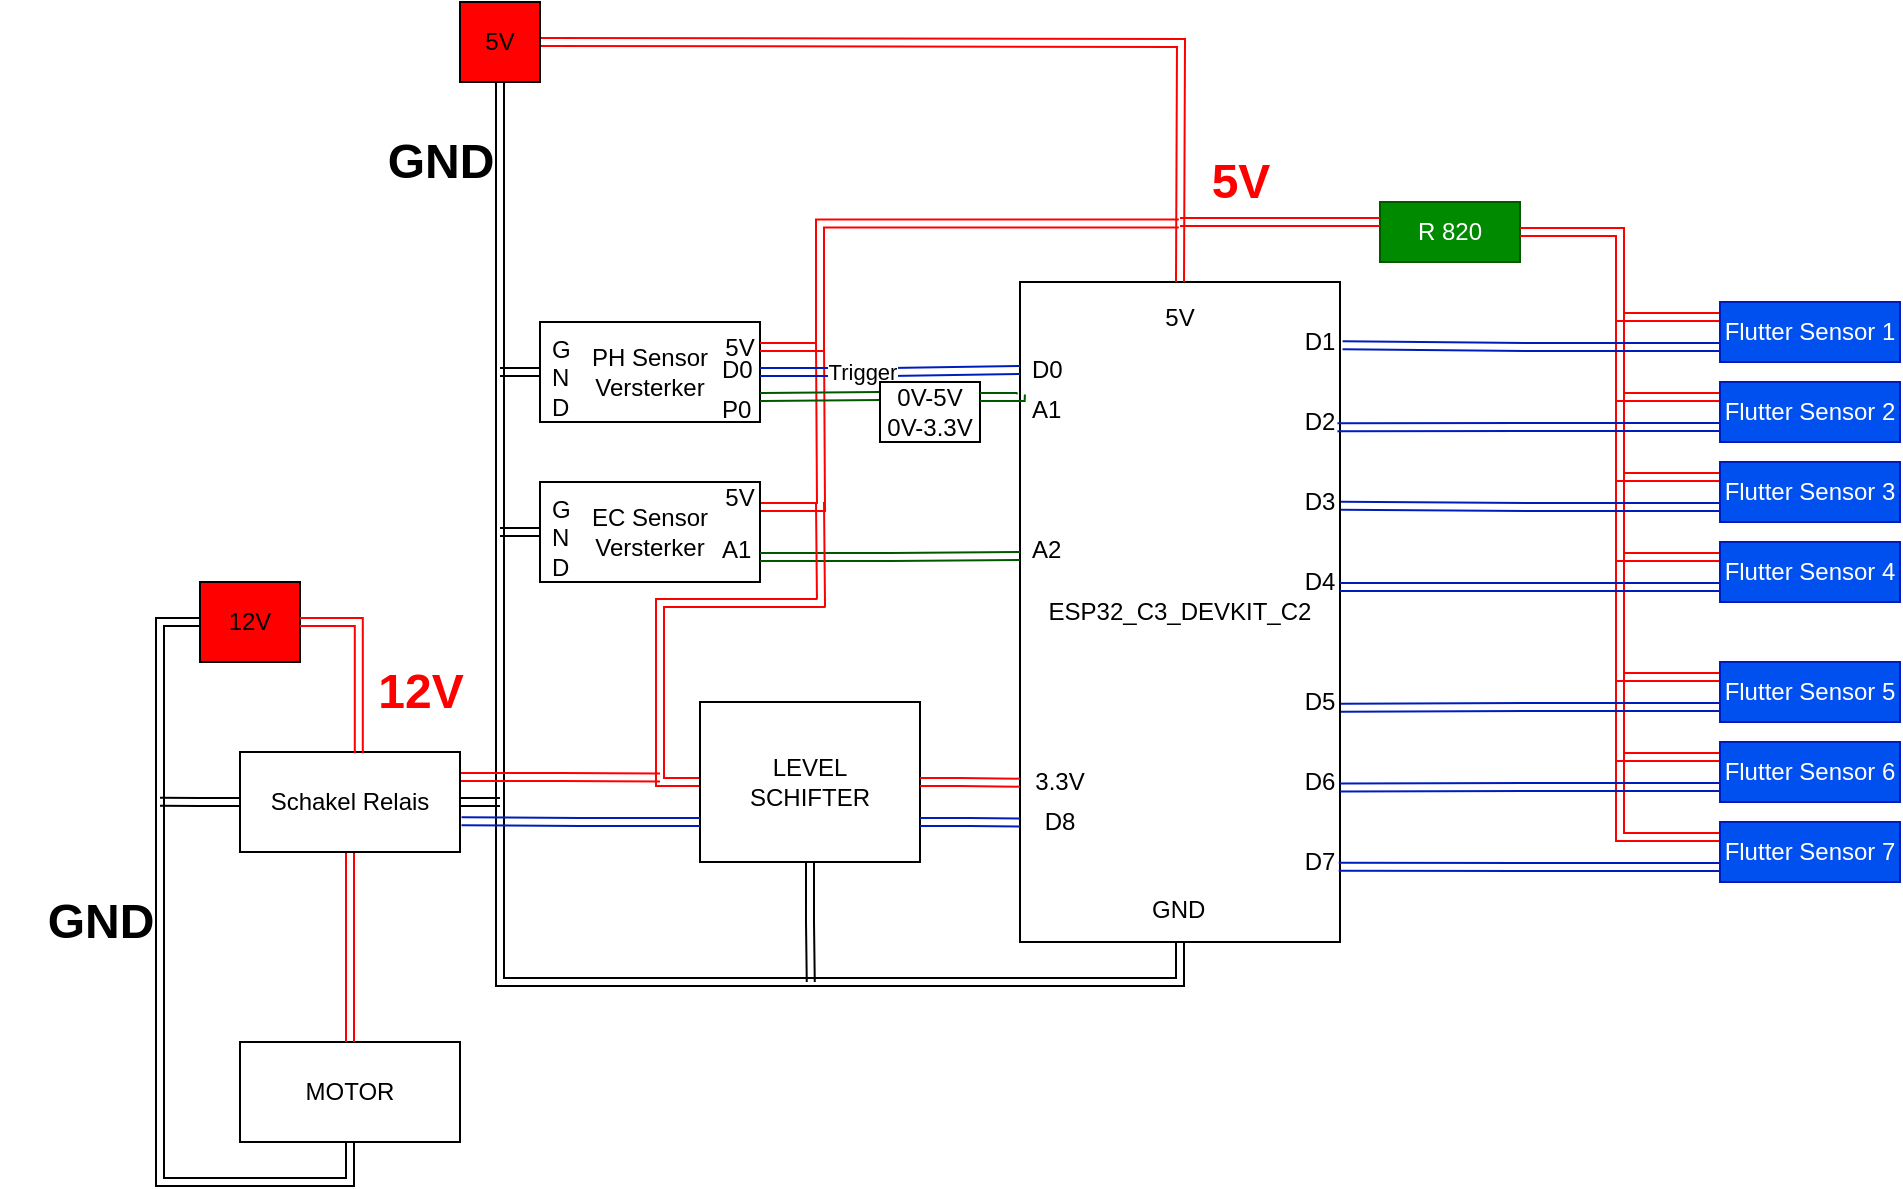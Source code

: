 <mxfile version="24.7.17">
  <diagram name="Pagina-1" id="FTkDus6LmI__mnNcwHTE">
    <mxGraphModel dx="2739" dy="1029" grid="1" gridSize="10" guides="1" tooltips="1" connect="1" arrows="1" fold="1" page="1" pageScale="1" pageWidth="827" pageHeight="1169" math="0" shadow="0">
      <root>
        <mxCell id="0" />
        <mxCell id="1" parent="0" />
        <mxCell id="SRVCZ6UlInMh2GYLfJY8-57" style="edgeStyle=orthogonalEdgeStyle;rounded=0;orthogonalLoop=1;jettySize=auto;html=1;exitX=1;exitY=0.5;exitDx=0;exitDy=0;entryX=0;entryY=0.25;entryDx=0;entryDy=0;shape=link;strokeColor=#ff0000;" edge="1" parent="1" source="SRVCZ6UlInMh2GYLfJY8-30" target="SRVCZ6UlInMh2GYLfJY8-31">
          <mxGeometry relative="1" as="geometry" />
        </mxCell>
        <mxCell id="SRVCZ6UlInMh2GYLfJY8-30" value="R 820" style="html=1;whiteSpace=wrap;fillColor=#008a00;strokeColor=#005700;fontColor=#ffffff;" vertex="1" parent="1">
          <mxGeometry x="500" y="140" width="70" height="30" as="geometry" />
        </mxCell>
        <mxCell id="SRVCZ6UlInMh2GYLfJY8-31" value="Flutter Sensor 1" style="html=1;whiteSpace=wrap;fillColor=#0050ef;fontColor=#ffffff;strokeColor=#001DBC;" vertex="1" parent="1">
          <mxGeometry x="670" y="190" width="90" height="30" as="geometry" />
        </mxCell>
        <mxCell id="SRVCZ6UlInMh2GYLfJY8-65" style="edgeStyle=orthogonalEdgeStyle;rounded=0;orthogonalLoop=1;jettySize=auto;html=1;exitX=0;exitY=0.25;exitDx=0;exitDy=0;entryX=1;entryY=0.5;entryDx=0;entryDy=0;shape=link;strokeColor=#ff0000;" edge="1" parent="1" source="SRVCZ6UlInMh2GYLfJY8-32" target="SRVCZ6UlInMh2GYLfJY8-30">
          <mxGeometry relative="1" as="geometry" />
        </mxCell>
        <mxCell id="SRVCZ6UlInMh2GYLfJY8-32" value="Flutter Sensor 2" style="html=1;whiteSpace=wrap;fillColor=#0050ef;fontColor=#ffffff;strokeColor=#001DBC;" vertex="1" parent="1">
          <mxGeometry x="670" y="230" width="90" height="30" as="geometry" />
        </mxCell>
        <mxCell id="SRVCZ6UlInMh2GYLfJY8-60" style="edgeStyle=orthogonalEdgeStyle;rounded=0;orthogonalLoop=1;jettySize=auto;html=1;entryX=1;entryY=0.5;entryDx=0;entryDy=0;shape=link;strokeColor=#ff0000;exitX=0;exitY=0.25;exitDx=0;exitDy=0;" edge="1" parent="1" source="SRVCZ6UlInMh2GYLfJY8-33" target="SRVCZ6UlInMh2GYLfJY8-30">
          <mxGeometry relative="1" as="geometry" />
        </mxCell>
        <mxCell id="SRVCZ6UlInMh2GYLfJY8-33" value="Flutter Sensor 3" style="html=1;whiteSpace=wrap;fillColor=#0050ef;fontColor=#ffffff;strokeColor=#001DBC;" vertex="1" parent="1">
          <mxGeometry x="670" y="270" width="90" height="30" as="geometry" />
        </mxCell>
        <mxCell id="SRVCZ6UlInMh2GYLfJY8-61" style="edgeStyle=orthogonalEdgeStyle;rounded=0;orthogonalLoop=1;jettySize=auto;html=1;entryX=1;entryY=0.5;entryDx=0;entryDy=0;shape=link;strokeColor=#ff0000;exitX=0;exitY=0.25;exitDx=0;exitDy=0;" edge="1" parent="1" source="SRVCZ6UlInMh2GYLfJY8-34" target="SRVCZ6UlInMh2GYLfJY8-30">
          <mxGeometry relative="1" as="geometry" />
        </mxCell>
        <mxCell id="SRVCZ6UlInMh2GYLfJY8-34" value="Flutter Sensor 4" style="html=1;whiteSpace=wrap;fillColor=#0050ef;fontColor=#ffffff;strokeColor=#001DBC;" vertex="1" parent="1">
          <mxGeometry x="670" y="310" width="90" height="30" as="geometry" />
        </mxCell>
        <mxCell id="SRVCZ6UlInMh2GYLfJY8-62" style="edgeStyle=orthogonalEdgeStyle;rounded=0;orthogonalLoop=1;jettySize=auto;html=1;entryX=1;entryY=0.5;entryDx=0;entryDy=0;shape=link;strokeColor=#ff0000;exitX=0;exitY=0.25;exitDx=0;exitDy=0;" edge="1" parent="1" source="SRVCZ6UlInMh2GYLfJY8-35" target="SRVCZ6UlInMh2GYLfJY8-30">
          <mxGeometry relative="1" as="geometry" />
        </mxCell>
        <mxCell id="SRVCZ6UlInMh2GYLfJY8-35" value="Flutter Sensor 5" style="html=1;whiteSpace=wrap;fillColor=#0050ef;fontColor=#ffffff;strokeColor=#001DBC;" vertex="1" parent="1">
          <mxGeometry x="670" y="370" width="90" height="30" as="geometry" />
        </mxCell>
        <mxCell id="SRVCZ6UlInMh2GYLfJY8-63" style="edgeStyle=orthogonalEdgeStyle;rounded=0;orthogonalLoop=1;jettySize=auto;html=1;entryX=1;entryY=0.5;entryDx=0;entryDy=0;shape=link;strokeColor=#ff0000;exitX=0;exitY=0.25;exitDx=0;exitDy=0;" edge="1" parent="1" source="SRVCZ6UlInMh2GYLfJY8-36" target="SRVCZ6UlInMh2GYLfJY8-30">
          <mxGeometry relative="1" as="geometry" />
        </mxCell>
        <mxCell id="SRVCZ6UlInMh2GYLfJY8-36" value="Flutter Sensor 6" style="html=1;whiteSpace=wrap;fillColor=#0050ef;fontColor=#ffffff;strokeColor=#001DBC;" vertex="1" parent="1">
          <mxGeometry x="670" y="410" width="90" height="30" as="geometry" />
        </mxCell>
        <mxCell id="SRVCZ6UlInMh2GYLfJY8-64" style="edgeStyle=orthogonalEdgeStyle;rounded=0;orthogonalLoop=1;jettySize=auto;html=1;entryX=1;entryY=0.5;entryDx=0;entryDy=0;shape=link;strokeColor=#ff0000;exitX=0;exitY=0.25;exitDx=0;exitDy=0;" edge="1" parent="1" source="SRVCZ6UlInMh2GYLfJY8-37" target="SRVCZ6UlInMh2GYLfJY8-30">
          <mxGeometry relative="1" as="geometry" />
        </mxCell>
        <mxCell id="SRVCZ6UlInMh2GYLfJY8-37" value="Flutter Sensor 7" style="html=1;whiteSpace=wrap;fillColor=#0050ef;fontColor=#ffffff;strokeColor=#001DBC;" vertex="1" parent="1">
          <mxGeometry x="670" y="450" width="90" height="30" as="geometry" />
        </mxCell>
        <mxCell id="SRVCZ6UlInMh2GYLfJY8-38" value="ESP32_C3_DEVKIT_C2" style="html=1;whiteSpace=wrap;" vertex="1" parent="1">
          <mxGeometry x="320" y="180" width="160" height="330" as="geometry" />
        </mxCell>
        <mxCell id="SRVCZ6UlInMh2GYLfJY8-52" value="" style="edgeStyle=orthogonalEdgeStyle;rounded=0;orthogonalLoop=1;jettySize=auto;exitX=1;exitY=0.25;exitDx=0;exitDy=0;strokeColor=#ff0000;html=1;shape=link;" edge="1" parent="1">
          <mxGeometry relative="1" as="geometry">
            <mxPoint x="80" y="60" as="sourcePoint" />
            <mxPoint x="400" y="180" as="targetPoint" />
          </mxGeometry>
        </mxCell>
        <mxCell id="SRVCZ6UlInMh2GYLfJY8-93" style="edgeStyle=orthogonalEdgeStyle;rounded=0;orthogonalLoop=1;jettySize=auto;html=1;exitX=0.5;exitY=1;exitDx=0;exitDy=0;entryX=0.5;entryY=1;entryDx=0;entryDy=0;shape=link;" edge="1" parent="1" source="SRVCZ6UlInMh2GYLfJY8-45" target="SRVCZ6UlInMh2GYLfJY8-38">
          <mxGeometry relative="1" as="geometry" />
        </mxCell>
        <mxCell id="SRVCZ6UlInMh2GYLfJY8-45" value="5V" style="html=1;whiteSpace=wrap;fillColor=#ff0101;" vertex="1" parent="1">
          <mxGeometry x="40" y="40" width="40" height="40" as="geometry" />
        </mxCell>
        <mxCell id="SRVCZ6UlInMh2GYLfJY8-138" style="edgeStyle=orthogonalEdgeStyle;rounded=0;orthogonalLoop=1;jettySize=auto;html=1;entryX=0.5;entryY=1;entryDx=0;entryDy=0;shape=link;" edge="1" parent="1" source="SRVCZ6UlInMh2GYLfJY8-48" target="SRVCZ6UlInMh2GYLfJY8-124">
          <mxGeometry relative="1" as="geometry">
            <Array as="points">
              <mxPoint x="-110" y="350" />
              <mxPoint x="-110" y="630" />
              <mxPoint x="-15" y="630" />
            </Array>
          </mxGeometry>
        </mxCell>
        <mxCell id="SRVCZ6UlInMh2GYLfJY8-48" value="12V" style="html=1;whiteSpace=wrap;fillColor=#ff0000;" vertex="1" parent="1">
          <mxGeometry x="-90" y="330" width="50" height="40" as="geometry" />
        </mxCell>
        <mxCell id="SRVCZ6UlInMh2GYLfJY8-49" value="5V&lt;div&gt;&lt;br&gt;&lt;/div&gt;" style="text;html=1;align=center;verticalAlign=middle;whiteSpace=wrap;rounded=0;" vertex="1" parent="1">
          <mxGeometry x="370" y="190" width="60" height="30" as="geometry" />
        </mxCell>
        <mxCell id="SRVCZ6UlInMh2GYLfJY8-54" value="&lt;font color=&quot;#ff0000&quot;&gt;5V&lt;/font&gt;" style="text;strokeColor=none;fillColor=none;html=1;fontSize=24;fontStyle=1;verticalAlign=middle;align=center;" vertex="1" parent="1">
          <mxGeometry x="380" y="110" width="100" height="40" as="geometry" />
        </mxCell>
        <mxCell id="SRVCZ6UlInMh2GYLfJY8-56" value="" style="endArrow=classic;html=1;rounded=0;entryX=0;entryY=0.333;entryDx=0;entryDy=0;entryPerimeter=0;fontColor=#ff0000;strokeColor=#ff0000;shape=link;" edge="1" parent="1" target="SRVCZ6UlInMh2GYLfJY8-30">
          <mxGeometry width="50" height="50" relative="1" as="geometry">
            <mxPoint x="400" y="150" as="sourcePoint" />
            <mxPoint x="420" y="90" as="targetPoint" />
            <Array as="points">
              <mxPoint x="400" y="150" />
            </Array>
          </mxGeometry>
        </mxCell>
        <mxCell id="SRVCZ6UlInMh2GYLfJY8-67" style="edgeStyle=orthogonalEdgeStyle;rounded=0;orthogonalLoop=1;jettySize=auto;html=1;exitX=0;exitY=0.75;exitDx=0;exitDy=0;entryX=1.008;entryY=0.096;entryDx=0;entryDy=0;entryPerimeter=0;shape=link;fillColor=#0050ef;strokeColor=#001DBC;" edge="1" parent="1" source="SRVCZ6UlInMh2GYLfJY8-31" target="SRVCZ6UlInMh2GYLfJY8-38">
          <mxGeometry relative="1" as="geometry" />
        </mxCell>
        <mxCell id="SRVCZ6UlInMh2GYLfJY8-69" style="edgeStyle=orthogonalEdgeStyle;rounded=0;orthogonalLoop=1;jettySize=auto;html=1;exitX=0;exitY=0.75;exitDx=0;exitDy=0;entryX=1.003;entryY=0.339;entryDx=0;entryDy=0;entryPerimeter=0;shape=link;fillColor=#0050ef;strokeColor=#001DBC;" edge="1" parent="1" source="SRVCZ6UlInMh2GYLfJY8-33" target="SRVCZ6UlInMh2GYLfJY8-38">
          <mxGeometry relative="1" as="geometry" />
        </mxCell>
        <mxCell id="SRVCZ6UlInMh2GYLfJY8-70" style="edgeStyle=orthogonalEdgeStyle;rounded=0;orthogonalLoop=1;jettySize=auto;html=1;exitX=0;exitY=0.75;exitDx=0;exitDy=0;shape=link;fillColor=#0050ef;strokeColor=#001DBC;" edge="1" parent="1" source="SRVCZ6UlInMh2GYLfJY8-34" target="SRVCZ6UlInMh2GYLfJY8-38">
          <mxGeometry relative="1" as="geometry">
            <Array as="points">
              <mxPoint x="530" y="332" />
              <mxPoint x="530" y="332" />
            </Array>
          </mxGeometry>
        </mxCell>
        <mxCell id="SRVCZ6UlInMh2GYLfJY8-71" style="edgeStyle=orthogonalEdgeStyle;rounded=0;orthogonalLoop=1;jettySize=auto;html=1;exitX=0;exitY=0.75;exitDx=0;exitDy=0;entryX=1.003;entryY=0.645;entryDx=0;entryDy=0;entryPerimeter=0;shape=link;fillColor=#0050ef;strokeColor=#001DBC;" edge="1" parent="1" source="SRVCZ6UlInMh2GYLfJY8-35" target="SRVCZ6UlInMh2GYLfJY8-38">
          <mxGeometry relative="1" as="geometry" />
        </mxCell>
        <mxCell id="SRVCZ6UlInMh2GYLfJY8-72" style="edgeStyle=orthogonalEdgeStyle;rounded=0;orthogonalLoop=1;jettySize=auto;html=1;exitX=0;exitY=0.75;exitDx=0;exitDy=0;entryX=1;entryY=0.766;entryDx=0;entryDy=0;entryPerimeter=0;shape=link;fillColor=#0050ef;strokeColor=#001DBC;" edge="1" parent="1" source="SRVCZ6UlInMh2GYLfJY8-36" target="SRVCZ6UlInMh2GYLfJY8-38">
          <mxGeometry relative="1" as="geometry" />
        </mxCell>
        <mxCell id="SRVCZ6UlInMh2GYLfJY8-75" style="edgeStyle=orthogonalEdgeStyle;rounded=0;orthogonalLoop=1;jettySize=auto;html=1;exitX=0;exitY=0.75;exitDx=0;exitDy=0;entryX=0.992;entryY=0.22;entryDx=0;entryDy=0;entryPerimeter=0;shape=link;fillColor=#0050ef;strokeColor=#001DBC;" edge="1" parent="1" source="SRVCZ6UlInMh2GYLfJY8-32" target="SRVCZ6UlInMh2GYLfJY8-38">
          <mxGeometry relative="1" as="geometry" />
        </mxCell>
        <mxCell id="SRVCZ6UlInMh2GYLfJY8-77" style="edgeStyle=orthogonalEdgeStyle;rounded=0;orthogonalLoop=1;jettySize=auto;html=1;exitX=0;exitY=0.75;exitDx=0;exitDy=0;entryX=0.996;entryY=0.886;entryDx=0;entryDy=0;entryPerimeter=0;shape=link;fillColor=#0050ef;strokeColor=#001DBC;" edge="1" parent="1" source="SRVCZ6UlInMh2GYLfJY8-37" target="SRVCZ6UlInMh2GYLfJY8-38">
          <mxGeometry relative="1" as="geometry" />
        </mxCell>
        <mxCell id="SRVCZ6UlInMh2GYLfJY8-78" value="D1" style="text;html=1;align=center;verticalAlign=middle;whiteSpace=wrap;rounded=0;" vertex="1" parent="1">
          <mxGeometry x="450" y="200" width="40" height="20" as="geometry" />
        </mxCell>
        <mxCell id="SRVCZ6UlInMh2GYLfJY8-79" value="D2" style="text;html=1;align=center;verticalAlign=middle;whiteSpace=wrap;rounded=0;" vertex="1" parent="1">
          <mxGeometry x="450" y="240" width="40" height="20" as="geometry" />
        </mxCell>
        <mxCell id="SRVCZ6UlInMh2GYLfJY8-80" value="D3" style="text;html=1;align=center;verticalAlign=middle;whiteSpace=wrap;rounded=0;" vertex="1" parent="1">
          <mxGeometry x="450" y="280" width="40" height="20" as="geometry" />
        </mxCell>
        <mxCell id="SRVCZ6UlInMh2GYLfJY8-81" value="D4" style="text;html=1;align=center;verticalAlign=middle;whiteSpace=wrap;rounded=0;" vertex="1" parent="1">
          <mxGeometry x="450" y="320" width="40" height="20" as="geometry" />
        </mxCell>
        <mxCell id="SRVCZ6UlInMh2GYLfJY8-82" value="D5" style="text;html=1;align=center;verticalAlign=middle;whiteSpace=wrap;rounded=0;" vertex="1" parent="1">
          <mxGeometry x="450" y="380" width="40" height="20" as="geometry" />
        </mxCell>
        <mxCell id="SRVCZ6UlInMh2GYLfJY8-83" value="D6" style="text;html=1;align=center;verticalAlign=middle;whiteSpace=wrap;rounded=0;" vertex="1" parent="1">
          <mxGeometry x="450" y="420" width="40" height="20" as="geometry" />
        </mxCell>
        <mxCell id="SRVCZ6UlInMh2GYLfJY8-84" value="D7" style="text;html=1;align=center;verticalAlign=middle;whiteSpace=wrap;rounded=0;" vertex="1" parent="1">
          <mxGeometry x="450" y="460" width="40" height="20" as="geometry" />
        </mxCell>
        <mxCell id="SRVCZ6UlInMh2GYLfJY8-99" style="edgeStyle=orthogonalEdgeStyle;rounded=0;orthogonalLoop=1;jettySize=auto;html=1;exitX=0;exitY=0.5;exitDx=0;exitDy=0;shape=link;" edge="1" parent="1" source="SRVCZ6UlInMh2GYLfJY8-87">
          <mxGeometry relative="1" as="geometry">
            <mxPoint x="60" y="225.241" as="targetPoint" />
          </mxGeometry>
        </mxCell>
        <mxCell id="SRVCZ6UlInMh2GYLfJY8-87" value="PH Sensor Versterker" style="html=1;whiteSpace=wrap;" vertex="1" parent="1">
          <mxGeometry x="80" y="200" width="110" height="50" as="geometry" />
        </mxCell>
        <mxCell id="SRVCZ6UlInMh2GYLfJY8-92" style="edgeStyle=orthogonalEdgeStyle;rounded=0;orthogonalLoop=1;jettySize=auto;html=1;exitX=1;exitY=0.25;exitDx=0;exitDy=0;shape=link;strokeColor=#ff0000;" edge="1" parent="1" source="SRVCZ6UlInMh2GYLfJY8-88">
          <mxGeometry relative="1" as="geometry">
            <mxPoint x="220" y="210" as="targetPoint" />
          </mxGeometry>
        </mxCell>
        <mxCell id="SRVCZ6UlInMh2GYLfJY8-100" style="edgeStyle=orthogonalEdgeStyle;rounded=0;orthogonalLoop=1;jettySize=auto;html=1;exitX=0;exitY=0.5;exitDx=0;exitDy=0;shape=link;" edge="1" parent="1" source="SRVCZ6UlInMh2GYLfJY8-88">
          <mxGeometry relative="1" as="geometry">
            <mxPoint x="60" y="305.241" as="targetPoint" />
          </mxGeometry>
        </mxCell>
        <mxCell id="SRVCZ6UlInMh2GYLfJY8-88" value="EC Sensor Versterker" style="html=1;whiteSpace=wrap;" vertex="1" parent="1">
          <mxGeometry x="80" y="280" width="110" height="50" as="geometry" />
        </mxCell>
        <mxCell id="SRVCZ6UlInMh2GYLfJY8-91" style="edgeStyle=orthogonalEdgeStyle;rounded=0;orthogonalLoop=1;jettySize=auto;html=1;exitX=1;exitY=0.25;exitDx=0;exitDy=0;entryX=0.194;entryY=1.019;entryDx=0;entryDy=0;entryPerimeter=0;shape=link;strokeColor=#ff0000;" edge="1" parent="1" source="SRVCZ6UlInMh2GYLfJY8-87" target="SRVCZ6UlInMh2GYLfJY8-54">
          <mxGeometry relative="1" as="geometry">
            <Array as="points">
              <mxPoint x="220" y="213" />
              <mxPoint x="220" y="151" />
            </Array>
          </mxGeometry>
        </mxCell>
        <mxCell id="SRVCZ6UlInMh2GYLfJY8-95" value="GND" style="text;strokeColor=none;fillColor=none;html=1;fontSize=24;fontStyle=1;verticalAlign=middle;align=center;" vertex="1" parent="1">
          <mxGeometry x="-20" y="100" width="100" height="40" as="geometry" />
        </mxCell>
        <mxCell id="SRVCZ6UlInMh2GYLfJY8-98" value="GND" style="text;strokeColor=none;fillColor=none;spacingLeft=4;spacingRight=4;overflow=hidden;rotatable=0;points=[[0,0.5],[1,0.5]];portConstraint=eastwest;fontSize=12;whiteSpace=wrap;html=1;" vertex="1" parent="1">
          <mxGeometry x="380" y="480" width="40" height="30" as="geometry" />
        </mxCell>
        <mxCell id="SRVCZ6UlInMh2GYLfJY8-101" style="edgeStyle=orthogonalEdgeStyle;rounded=0;orthogonalLoop=1;jettySize=auto;html=1;exitX=1;exitY=0.75;exitDx=0;exitDy=0;entryX=0;entryY=0.415;entryDx=0;entryDy=0;entryPerimeter=0;shape=link;fillColor=#008a00;strokeColor=#005700;" edge="1" parent="1" source="SRVCZ6UlInMh2GYLfJY8-88" target="SRVCZ6UlInMh2GYLfJY8-38">
          <mxGeometry relative="1" as="geometry">
            <Array as="points">
              <mxPoint x="255" y="318" />
            </Array>
          </mxGeometry>
        </mxCell>
        <mxCell id="SRVCZ6UlInMh2GYLfJY8-103" value="A2" style="text;strokeColor=none;fillColor=none;spacingLeft=4;spacingRight=4;overflow=hidden;rotatable=0;points=[[0,0.5],[1,0.5]];portConstraint=eastwest;fontSize=12;whiteSpace=wrap;html=1;" vertex="1" parent="1">
          <mxGeometry x="320" y="300" width="40" height="30" as="geometry" />
        </mxCell>
        <mxCell id="SRVCZ6UlInMh2GYLfJY8-104" value="A1" style="text;strokeColor=none;fillColor=none;spacingLeft=4;spacingRight=4;overflow=hidden;rotatable=0;points=[[0,0.5],[1,0.5]];portConstraint=eastwest;fontSize=12;whiteSpace=wrap;html=1;" vertex="1" parent="1">
          <mxGeometry x="165" y="300" width="40" height="30" as="geometry" />
        </mxCell>
        <mxCell id="SRVCZ6UlInMh2GYLfJY8-105" style="edgeStyle=orthogonalEdgeStyle;rounded=0;orthogonalLoop=1;jettySize=auto;html=1;exitX=1;exitY=0.5;exitDx=0;exitDy=0;shape=link;fillColor=#0050ef;strokeColor=#001DBC;" edge="1" parent="1" source="SRVCZ6UlInMh2GYLfJY8-87">
          <mxGeometry relative="1" as="geometry">
            <mxPoint x="320" y="224" as="targetPoint" />
          </mxGeometry>
        </mxCell>
        <mxCell id="SRVCZ6UlInMh2GYLfJY8-122" value="Trigger" style="edgeLabel;html=1;align=center;verticalAlign=middle;resizable=0;points=[];" vertex="1" connectable="0" parent="SRVCZ6UlInMh2GYLfJY8-105">
          <mxGeometry x="-0.121" y="-1" relative="1" as="geometry">
            <mxPoint x="-7" y="-1" as="offset" />
          </mxGeometry>
        </mxCell>
        <mxCell id="SRVCZ6UlInMh2GYLfJY8-106" style="edgeStyle=orthogonalEdgeStyle;rounded=0;orthogonalLoop=1;jettySize=auto;html=1;exitX=1;exitY=0.75;exitDx=0;exitDy=0;fillColor=#008a00;strokeColor=#005700;shape=link;" edge="1" parent="1" source="SRVCZ6UlInMh2GYLfJY8-87">
          <mxGeometry relative="1" as="geometry">
            <mxPoint x="250" y="237" as="targetPoint" />
          </mxGeometry>
        </mxCell>
        <mxCell id="SRVCZ6UlInMh2GYLfJY8-107" value="D0" style="text;strokeColor=none;fillColor=none;spacingLeft=4;spacingRight=4;overflow=hidden;rotatable=0;points=[[0,0.5],[1,0.5]];portConstraint=eastwest;fontSize=12;whiteSpace=wrap;html=1;" vertex="1" parent="1">
          <mxGeometry x="320" y="210" width="40" height="30" as="geometry" />
        </mxCell>
        <mxCell id="SRVCZ6UlInMh2GYLfJY8-108" value="A1" style="text;strokeColor=none;fillColor=none;spacingLeft=4;spacingRight=4;overflow=hidden;rotatable=0;points=[[0,0.5],[1,0.5]];portConstraint=eastwest;fontSize=12;whiteSpace=wrap;html=1;" vertex="1" parent="1">
          <mxGeometry x="320" y="230" width="40" height="30" as="geometry" />
        </mxCell>
        <mxCell id="SRVCZ6UlInMh2GYLfJY8-109" value="0V-5V&lt;div&gt;0V-3.3V&lt;/div&gt;" style="html=1;whiteSpace=wrap;" vertex="1" parent="1">
          <mxGeometry x="250" y="230" width="50" height="30" as="geometry" />
        </mxCell>
        <mxCell id="SRVCZ6UlInMh2GYLfJY8-110" style="edgeStyle=orthogonalEdgeStyle;rounded=0;orthogonalLoop=1;jettySize=auto;html=1;exitX=1;exitY=0.25;exitDx=0;exitDy=0;entryX=0.011;entryY=0.205;entryDx=0;entryDy=0;entryPerimeter=0;shape=link;fillColor=#008a00;strokeColor=#005700;" edge="1" parent="1" source="SRVCZ6UlInMh2GYLfJY8-109" target="SRVCZ6UlInMh2GYLfJY8-108">
          <mxGeometry relative="1" as="geometry" />
        </mxCell>
        <mxCell id="SRVCZ6UlInMh2GYLfJY8-114" value="5V&lt;div&gt;&lt;br&gt;&lt;/div&gt;" style="text;html=1;align=center;verticalAlign=middle;whiteSpace=wrap;rounded=0;" vertex="1" parent="1">
          <mxGeometry x="165" y="220" width="30" as="geometry" />
        </mxCell>
        <mxCell id="SRVCZ6UlInMh2GYLfJY8-115" style="edgeStyle=orthogonalEdgeStyle;rounded=0;orthogonalLoop=1;jettySize=auto;html=1;entryX=0;entryY=0;entryDx=0;entryDy=0;" edge="1" parent="1" source="SRVCZ6UlInMh2GYLfJY8-114" target="SRVCZ6UlInMh2GYLfJY8-114">
          <mxGeometry relative="1" as="geometry" />
        </mxCell>
        <mxCell id="SRVCZ6UlInMh2GYLfJY8-116" value="5V&lt;div&gt;&lt;br&gt;&lt;/div&gt;" style="text;html=1;align=center;verticalAlign=middle;whiteSpace=wrap;rounded=0;" vertex="1" parent="1">
          <mxGeometry x="170" y="290" width="20" height="10" as="geometry" />
        </mxCell>
        <mxCell id="SRVCZ6UlInMh2GYLfJY8-119" value="G&lt;div&gt;N&lt;/div&gt;&lt;div&gt;D&lt;/div&gt;" style="text;strokeColor=none;fillColor=none;spacingLeft=4;spacingRight=4;overflow=hidden;rotatable=0;points=[[0,0.5],[1,0.5]];portConstraint=eastwest;fontSize=12;whiteSpace=wrap;html=1;" vertex="1" parent="1">
          <mxGeometry x="80" y="280" width="40" height="50" as="geometry" />
        </mxCell>
        <mxCell id="SRVCZ6UlInMh2GYLfJY8-120" value="G&lt;div&gt;N&lt;/div&gt;&lt;div&gt;D&lt;/div&gt;" style="text;strokeColor=none;fillColor=none;spacingLeft=4;spacingRight=4;overflow=hidden;rotatable=0;points=[[0,0.5],[1,0.5]];portConstraint=eastwest;fontSize=12;whiteSpace=wrap;html=1;" vertex="1" parent="1">
          <mxGeometry x="80" y="200" width="40" height="50" as="geometry" />
        </mxCell>
        <mxCell id="SRVCZ6UlInMh2GYLfJY8-121" value="D0" style="text;strokeColor=none;fillColor=none;spacingLeft=4;spacingRight=4;overflow=hidden;rotatable=0;points=[[0,0.5],[1,0.5]];portConstraint=eastwest;fontSize=12;whiteSpace=wrap;html=1;" vertex="1" parent="1">
          <mxGeometry x="165" y="210" width="40" height="30" as="geometry" />
        </mxCell>
        <mxCell id="SRVCZ6UlInMh2GYLfJY8-123" value="P0" style="text;strokeColor=none;fillColor=none;spacingLeft=4;spacingRight=4;overflow=hidden;rotatable=0;points=[[0,0.5],[1,0.5]];portConstraint=eastwest;fontSize=12;whiteSpace=wrap;html=1;" vertex="1" parent="1">
          <mxGeometry x="165" y="230" width="40" height="30" as="geometry" />
        </mxCell>
        <mxCell id="SRVCZ6UlInMh2GYLfJY8-124" value="MOTOR" style="html=1;whiteSpace=wrap;" vertex="1" parent="1">
          <mxGeometry x="-70" y="560" width="110" height="50" as="geometry" />
        </mxCell>
        <mxCell id="SRVCZ6UlInMh2GYLfJY8-128" style="edgeStyle=orthogonalEdgeStyle;rounded=0;orthogonalLoop=1;jettySize=auto;html=1;exitX=0;exitY=0.5;exitDx=0;exitDy=0;shape=link;strokeColor=#ff0000;" edge="1" parent="1" source="SRVCZ6UlInMh2GYLfJY8-126">
          <mxGeometry relative="1" as="geometry">
            <mxPoint x="220" y="290" as="targetPoint" />
          </mxGeometry>
        </mxCell>
        <mxCell id="SRVCZ6UlInMh2GYLfJY8-143" style="edgeStyle=orthogonalEdgeStyle;rounded=0;orthogonalLoop=1;jettySize=auto;html=1;exitX=0.5;exitY=1;exitDx=0;exitDy=0;shape=link;" edge="1" parent="1" source="SRVCZ6UlInMh2GYLfJY8-126">
          <mxGeometry relative="1" as="geometry">
            <mxPoint x="215.385" y="530" as="targetPoint" />
          </mxGeometry>
        </mxCell>
        <mxCell id="SRVCZ6UlInMh2GYLfJY8-126" value="LEVEL&lt;div&gt;SCHIFTER&lt;/div&gt;" style="html=1;whiteSpace=wrap;" vertex="1" parent="1">
          <mxGeometry x="160" y="390" width="110" height="80" as="geometry" />
        </mxCell>
        <mxCell id="SRVCZ6UlInMh2GYLfJY8-127" value="&lt;div&gt;3.3V&lt;span style=&quot;color: rgba(0, 0, 0, 0); font-family: monospace; font-size: 0px; text-align: start; text-wrap: nowrap; background-color: initial;&quot;&gt;%3CmxGraphModel%3E%3Croot%3E%3CmxCell%20id%3D%220%22%2F%3E%3CmxCell%20id%3D%221%22%20parent%3D%220%22%2F%3E%3CmxCell%20id%3D%222%22%20value%3D%225V%26lt%3Bdiv%26gt%3B%26lt%3Bbr%26gt%3B%26lt%3B%2Fdiv%26gt%3B%22%20style%3D%22text%3Bhtml%3D1%3Balign%3Dcenter%3BverticalAlign%3Dmiddle%3BwhiteSpace%3Dwrap%3Brounded%3D0%3B%22%20vertex%3D%221%22%20parent%3D%221%22%3E%3CmxGeometry%20x%3D%22370%22%20y%3D%22190%22%20width%3D%2260%22%20height%3D%2230%22%20as%3D%22geometry%22%2F%3E%3C%2FmxCell%3E%3C%2Froot%3E%3C%2FmxGraphModel%3E&lt;/span&gt;&lt;/div&gt;" style="text;html=1;align=center;verticalAlign=middle;whiteSpace=wrap;rounded=0;" vertex="1" parent="1">
          <mxGeometry x="310" y="415" width="60" height="30" as="geometry" />
        </mxCell>
        <mxCell id="SRVCZ6UlInMh2GYLfJY8-129" style="edgeStyle=orthogonalEdgeStyle;rounded=0;orthogonalLoop=1;jettySize=auto;html=1;exitX=1;exitY=0.5;exitDx=0;exitDy=0;entryX=0.167;entryY=0.511;entryDx=0;entryDy=0;entryPerimeter=0;shape=link;strokeColor=#ff0000;" edge="1" parent="1" source="SRVCZ6UlInMh2GYLfJY8-126" target="SRVCZ6UlInMh2GYLfJY8-127">
          <mxGeometry relative="1" as="geometry" />
        </mxCell>
        <mxCell id="SRVCZ6UlInMh2GYLfJY8-130" style="edgeStyle=orthogonalEdgeStyle;rounded=0;orthogonalLoop=1;jettySize=auto;html=1;exitX=1;exitY=0.75;exitDx=0;exitDy=0;entryX=0;entryY=0.819;entryDx=0;entryDy=0;entryPerimeter=0;shape=link;fillColor=#0050ef;strokeColor=#001DBC;" edge="1" parent="1" source="SRVCZ6UlInMh2GYLfJY8-126" target="SRVCZ6UlInMh2GYLfJY8-38">
          <mxGeometry relative="1" as="geometry" />
        </mxCell>
        <mxCell id="SRVCZ6UlInMh2GYLfJY8-131" value="D8" style="text;html=1;align=center;verticalAlign=middle;whiteSpace=wrap;rounded=0;" vertex="1" parent="1">
          <mxGeometry x="320" y="440" width="40" height="20" as="geometry" />
        </mxCell>
        <mxCell id="SRVCZ6UlInMh2GYLfJY8-135" style="edgeStyle=orthogonalEdgeStyle;rounded=0;orthogonalLoop=1;jettySize=auto;html=1;exitX=1;exitY=0.25;exitDx=0;exitDy=0;shape=link;strokeColor=#ff0000;" edge="1" parent="1" source="SRVCZ6UlInMh2GYLfJY8-133">
          <mxGeometry relative="1" as="geometry">
            <mxPoint x="140.0" y="427.758" as="targetPoint" />
          </mxGeometry>
        </mxCell>
        <mxCell id="SRVCZ6UlInMh2GYLfJY8-136" style="edgeStyle=orthogonalEdgeStyle;rounded=0;orthogonalLoop=1;jettySize=auto;html=1;exitX=1;exitY=0.5;exitDx=0;exitDy=0;shape=link;" edge="1" parent="1" source="SRVCZ6UlInMh2GYLfJY8-133">
          <mxGeometry relative="1" as="geometry">
            <mxPoint x="60.0" y="439.879" as="targetPoint" />
          </mxGeometry>
        </mxCell>
        <mxCell id="SRVCZ6UlInMh2GYLfJY8-139" style="edgeStyle=orthogonalEdgeStyle;rounded=0;orthogonalLoop=1;jettySize=auto;html=1;exitX=0;exitY=0.5;exitDx=0;exitDy=0;shape=link;" edge="1" parent="1" source="SRVCZ6UlInMh2GYLfJY8-133">
          <mxGeometry relative="1" as="geometry">
            <mxPoint x="-110.0" y="439.879" as="targetPoint" />
          </mxGeometry>
        </mxCell>
        <mxCell id="SRVCZ6UlInMh2GYLfJY8-140" style="edgeStyle=orthogonalEdgeStyle;rounded=0;orthogonalLoop=1;jettySize=auto;html=1;exitX=0.5;exitY=1;exitDx=0;exitDy=0;entryX=0.5;entryY=0;entryDx=0;entryDy=0;shape=link;strokeColor=#ff0000;" edge="1" parent="1" source="SRVCZ6UlInMh2GYLfJY8-133" target="SRVCZ6UlInMh2GYLfJY8-124">
          <mxGeometry relative="1" as="geometry" />
        </mxCell>
        <mxCell id="SRVCZ6UlInMh2GYLfJY8-133" value="Schakel Relais" style="html=1;whiteSpace=wrap;" vertex="1" parent="1">
          <mxGeometry x="-70" y="415" width="110" height="50" as="geometry" />
        </mxCell>
        <mxCell id="SRVCZ6UlInMh2GYLfJY8-134" style="edgeStyle=orthogonalEdgeStyle;rounded=0;orthogonalLoop=1;jettySize=auto;html=1;exitX=0;exitY=0.75;exitDx=0;exitDy=0;entryX=1.007;entryY=0.693;entryDx=0;entryDy=0;entryPerimeter=0;shape=link;strokeColor=#001DBC;fillColor=#0050ef;" edge="1" parent="1" source="SRVCZ6UlInMh2GYLfJY8-126" target="SRVCZ6UlInMh2GYLfJY8-133">
          <mxGeometry relative="1" as="geometry" />
        </mxCell>
        <mxCell id="SRVCZ6UlInMh2GYLfJY8-137" style="edgeStyle=orthogonalEdgeStyle;rounded=0;orthogonalLoop=1;jettySize=auto;html=1;exitX=1;exitY=0.5;exitDx=0;exitDy=0;entryX=0.54;entryY=0.013;entryDx=0;entryDy=0;entryPerimeter=0;shape=link;strokeColor=#ff0000;" edge="1" parent="1" source="SRVCZ6UlInMh2GYLfJY8-48" target="SRVCZ6UlInMh2GYLfJY8-133">
          <mxGeometry relative="1" as="geometry" />
        </mxCell>
        <mxCell id="SRVCZ6UlInMh2GYLfJY8-141" value="GND" style="text;strokeColor=none;fillColor=none;html=1;fontSize=24;fontStyle=1;verticalAlign=middle;align=center;" vertex="1" parent="1">
          <mxGeometry x="-190" y="480" width="100" height="40" as="geometry" />
        </mxCell>
        <mxCell id="SRVCZ6UlInMh2GYLfJY8-142" value="&lt;font color=&quot;#ff0000&quot;&gt;12V&lt;/font&gt;" style="text;strokeColor=none;fillColor=none;html=1;fontSize=24;fontStyle=1;verticalAlign=middle;align=center;" vertex="1" parent="1">
          <mxGeometry x="-30" y="365" width="100" height="40" as="geometry" />
        </mxCell>
      </root>
    </mxGraphModel>
  </diagram>
</mxfile>
